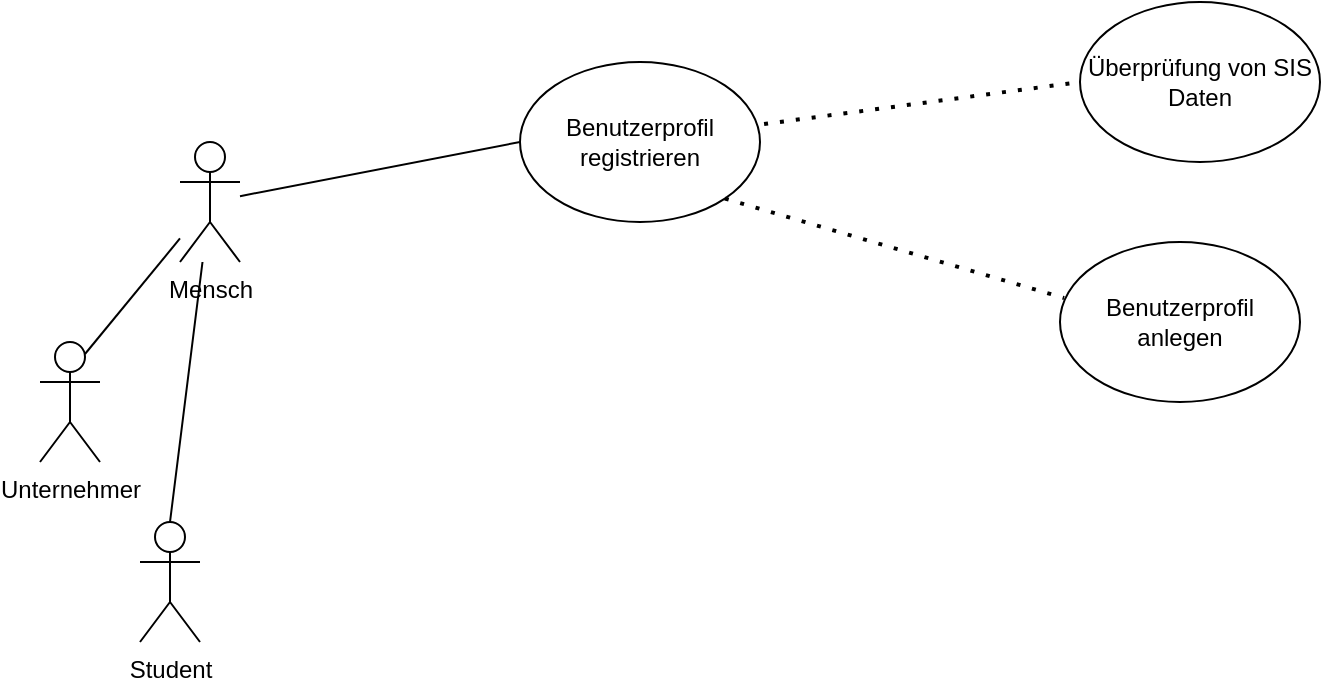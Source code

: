 <mxfile version="22.1.3" type="github">
  <diagram name="Seite-1" id="xbVqVgdGOFl9VlVDA56O">
    <mxGraphModel dx="838" dy="564" grid="1" gridSize="10" guides="1" tooltips="1" connect="1" arrows="1" fold="1" page="1" pageScale="1" pageWidth="827" pageHeight="1169" math="0" shadow="0">
      <root>
        <mxCell id="0" />
        <mxCell id="1" parent="0" />
        <mxCell id="runO1mr6xBuXYixtDFgl-1" value="Student" style="shape=umlActor;verticalLabelPosition=bottom;verticalAlign=top;html=1;outlineConnect=0;" vertex="1" parent="1">
          <mxGeometry x="70" y="330" width="30" height="60" as="geometry" />
        </mxCell>
        <mxCell id="runO1mr6xBuXYixtDFgl-2" value="Mensch" style="shape=umlActor;verticalLabelPosition=bottom;verticalAlign=top;html=1;outlineConnect=0;" vertex="1" parent="1">
          <mxGeometry x="90" y="140" width="30" height="60" as="geometry" />
        </mxCell>
        <mxCell id="runO1mr6xBuXYixtDFgl-3" value="Unternehmer" style="shape=umlActor;verticalLabelPosition=bottom;verticalAlign=top;html=1;outlineConnect=0;" vertex="1" parent="1">
          <mxGeometry x="20" y="240" width="30" height="60" as="geometry" />
        </mxCell>
        <mxCell id="runO1mr6xBuXYixtDFgl-4" value="" style="endArrow=none;html=1;rounded=0;exitX=0.75;exitY=0.1;exitDx=0;exitDy=0;exitPerimeter=0;" edge="1" parent="1" source="runO1mr6xBuXYixtDFgl-3" target="runO1mr6xBuXYixtDFgl-2">
          <mxGeometry width="50" height="50" relative="1" as="geometry">
            <mxPoint x="390" y="320" as="sourcePoint" />
            <mxPoint x="440" y="270" as="targetPoint" />
          </mxGeometry>
        </mxCell>
        <mxCell id="runO1mr6xBuXYixtDFgl-5" value="" style="endArrow=none;html=1;rounded=0;exitX=0.5;exitY=0;exitDx=0;exitDy=0;exitPerimeter=0;" edge="1" parent="1" source="runO1mr6xBuXYixtDFgl-1" target="runO1mr6xBuXYixtDFgl-2">
          <mxGeometry width="50" height="50" relative="1" as="geometry">
            <mxPoint x="390" y="320" as="sourcePoint" />
            <mxPoint x="440" y="270" as="targetPoint" />
          </mxGeometry>
        </mxCell>
        <mxCell id="runO1mr6xBuXYixtDFgl-6" value="Benutzerprofil registrieren" style="ellipse;whiteSpace=wrap;html=1;" vertex="1" parent="1">
          <mxGeometry x="260" y="100" width="120" height="80" as="geometry" />
        </mxCell>
        <mxCell id="runO1mr6xBuXYixtDFgl-7" value="" style="endArrow=none;html=1;rounded=0;entryX=0;entryY=0.5;entryDx=0;entryDy=0;" edge="1" parent="1" source="runO1mr6xBuXYixtDFgl-2" target="runO1mr6xBuXYixtDFgl-6">
          <mxGeometry width="50" height="50" relative="1" as="geometry">
            <mxPoint x="390" y="320" as="sourcePoint" />
            <mxPoint x="440" y="270" as="targetPoint" />
          </mxGeometry>
        </mxCell>
        <mxCell id="runO1mr6xBuXYixtDFgl-8" value="Überprüfung von SIS Daten" style="ellipse;whiteSpace=wrap;html=1;" vertex="1" parent="1">
          <mxGeometry x="540" y="70" width="120" height="80" as="geometry" />
        </mxCell>
        <mxCell id="runO1mr6xBuXYixtDFgl-9" value="" style="endArrow=none;dashed=1;html=1;dashPattern=1 3;strokeWidth=2;rounded=0;entryX=0;entryY=0.5;entryDx=0;entryDy=0;exitX=1.017;exitY=0.388;exitDx=0;exitDy=0;exitPerimeter=0;" edge="1" parent="1" source="runO1mr6xBuXYixtDFgl-6" target="runO1mr6xBuXYixtDFgl-8">
          <mxGeometry width="50" height="50" relative="1" as="geometry">
            <mxPoint x="360" y="280" as="sourcePoint" />
            <mxPoint x="410" y="230" as="targetPoint" />
          </mxGeometry>
        </mxCell>
        <mxCell id="runO1mr6xBuXYixtDFgl-10" value="Benutzerprofil anlegen" style="ellipse;whiteSpace=wrap;html=1;" vertex="1" parent="1">
          <mxGeometry x="530" y="190" width="120" height="80" as="geometry" />
        </mxCell>
        <mxCell id="runO1mr6xBuXYixtDFgl-11" value="" style="endArrow=none;dashed=1;html=1;dashPattern=1 3;strokeWidth=2;rounded=0;exitX=1;exitY=1;exitDx=0;exitDy=0;entryX=0.017;entryY=0.35;entryDx=0;entryDy=0;entryPerimeter=0;" edge="1" parent="1" source="runO1mr6xBuXYixtDFgl-6" target="runO1mr6xBuXYixtDFgl-10">
          <mxGeometry width="50" height="50" relative="1" as="geometry">
            <mxPoint x="360" y="280" as="sourcePoint" />
            <mxPoint x="410" y="230" as="targetPoint" />
          </mxGeometry>
        </mxCell>
      </root>
    </mxGraphModel>
  </diagram>
</mxfile>
